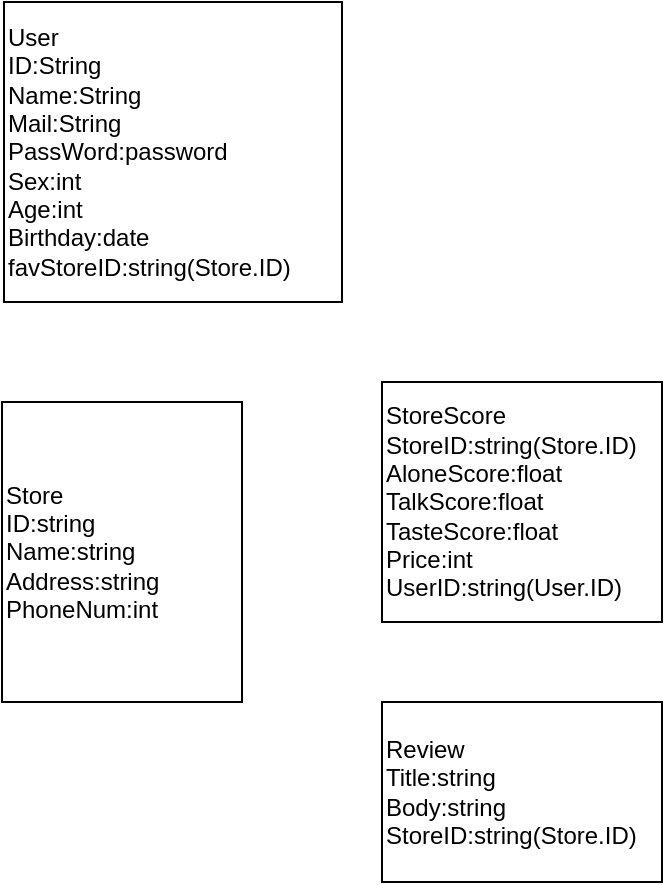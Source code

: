 <mxfile>
    <diagram id="1j2mloLMgPMnuTVOyplt" name="ページ1">
        <mxGraphModel dx="728" dy="680" grid="1" gridSize="10" guides="1" tooltips="1" connect="1" arrows="1" fold="1" page="1" pageScale="1" pageWidth="850" pageHeight="1100" math="0" shadow="0">
            <root>
                <mxCell id="0"/>
                <mxCell id="1" parent="0"/>
                <mxCell id="2" value="User&lt;br&gt;ID:String&lt;br&gt;Name:String&lt;br&gt;Mail:String&lt;br&gt;PassWord:password&lt;br&gt;Sex:int&lt;br&gt;Age:int&lt;br&gt;Birthday:date&lt;br&gt;favStoreID:string(Store.ID)" style="rounded=0;whiteSpace=wrap;html=1;align=left;" vertex="1" parent="1">
                    <mxGeometry x="41" y="40" width="169" height="150" as="geometry"/>
                </mxCell>
                <mxCell id="3" value="Store&lt;br&gt;ID:string&lt;br&gt;Name:string&lt;br&gt;Address:string&lt;br&gt;PhoneNum:int&lt;br&gt;" style="rounded=0;whiteSpace=wrap;html=1;align=left;" vertex="1" parent="1">
                    <mxGeometry x="40" y="240" width="120" height="150" as="geometry"/>
                </mxCell>
                <mxCell id="4" value="Review&lt;br&gt;Title:string&lt;br&gt;Body:string&lt;br&gt;StoreID:string(Store.ID)" style="rounded=0;whiteSpace=wrap;html=1;align=left;" vertex="1" parent="1">
                    <mxGeometry x="230" y="390" width="140" height="90" as="geometry"/>
                </mxCell>
                <mxCell id="5" value="StoreScore&lt;br&gt;StoreID:string(Store.ID)&lt;br&gt;AloneScore:float&lt;br&gt;TalkScore:float&lt;br&gt;TasteScore:float&lt;br&gt;Price:int&lt;br&gt;UserID:string(User.ID)" style="rounded=0;whiteSpace=wrap;html=1;align=left;" vertex="1" parent="1">
                    <mxGeometry x="230" y="230" width="140" height="120" as="geometry"/>
                </mxCell>
            </root>
        </mxGraphModel>
    </diagram>
</mxfile>